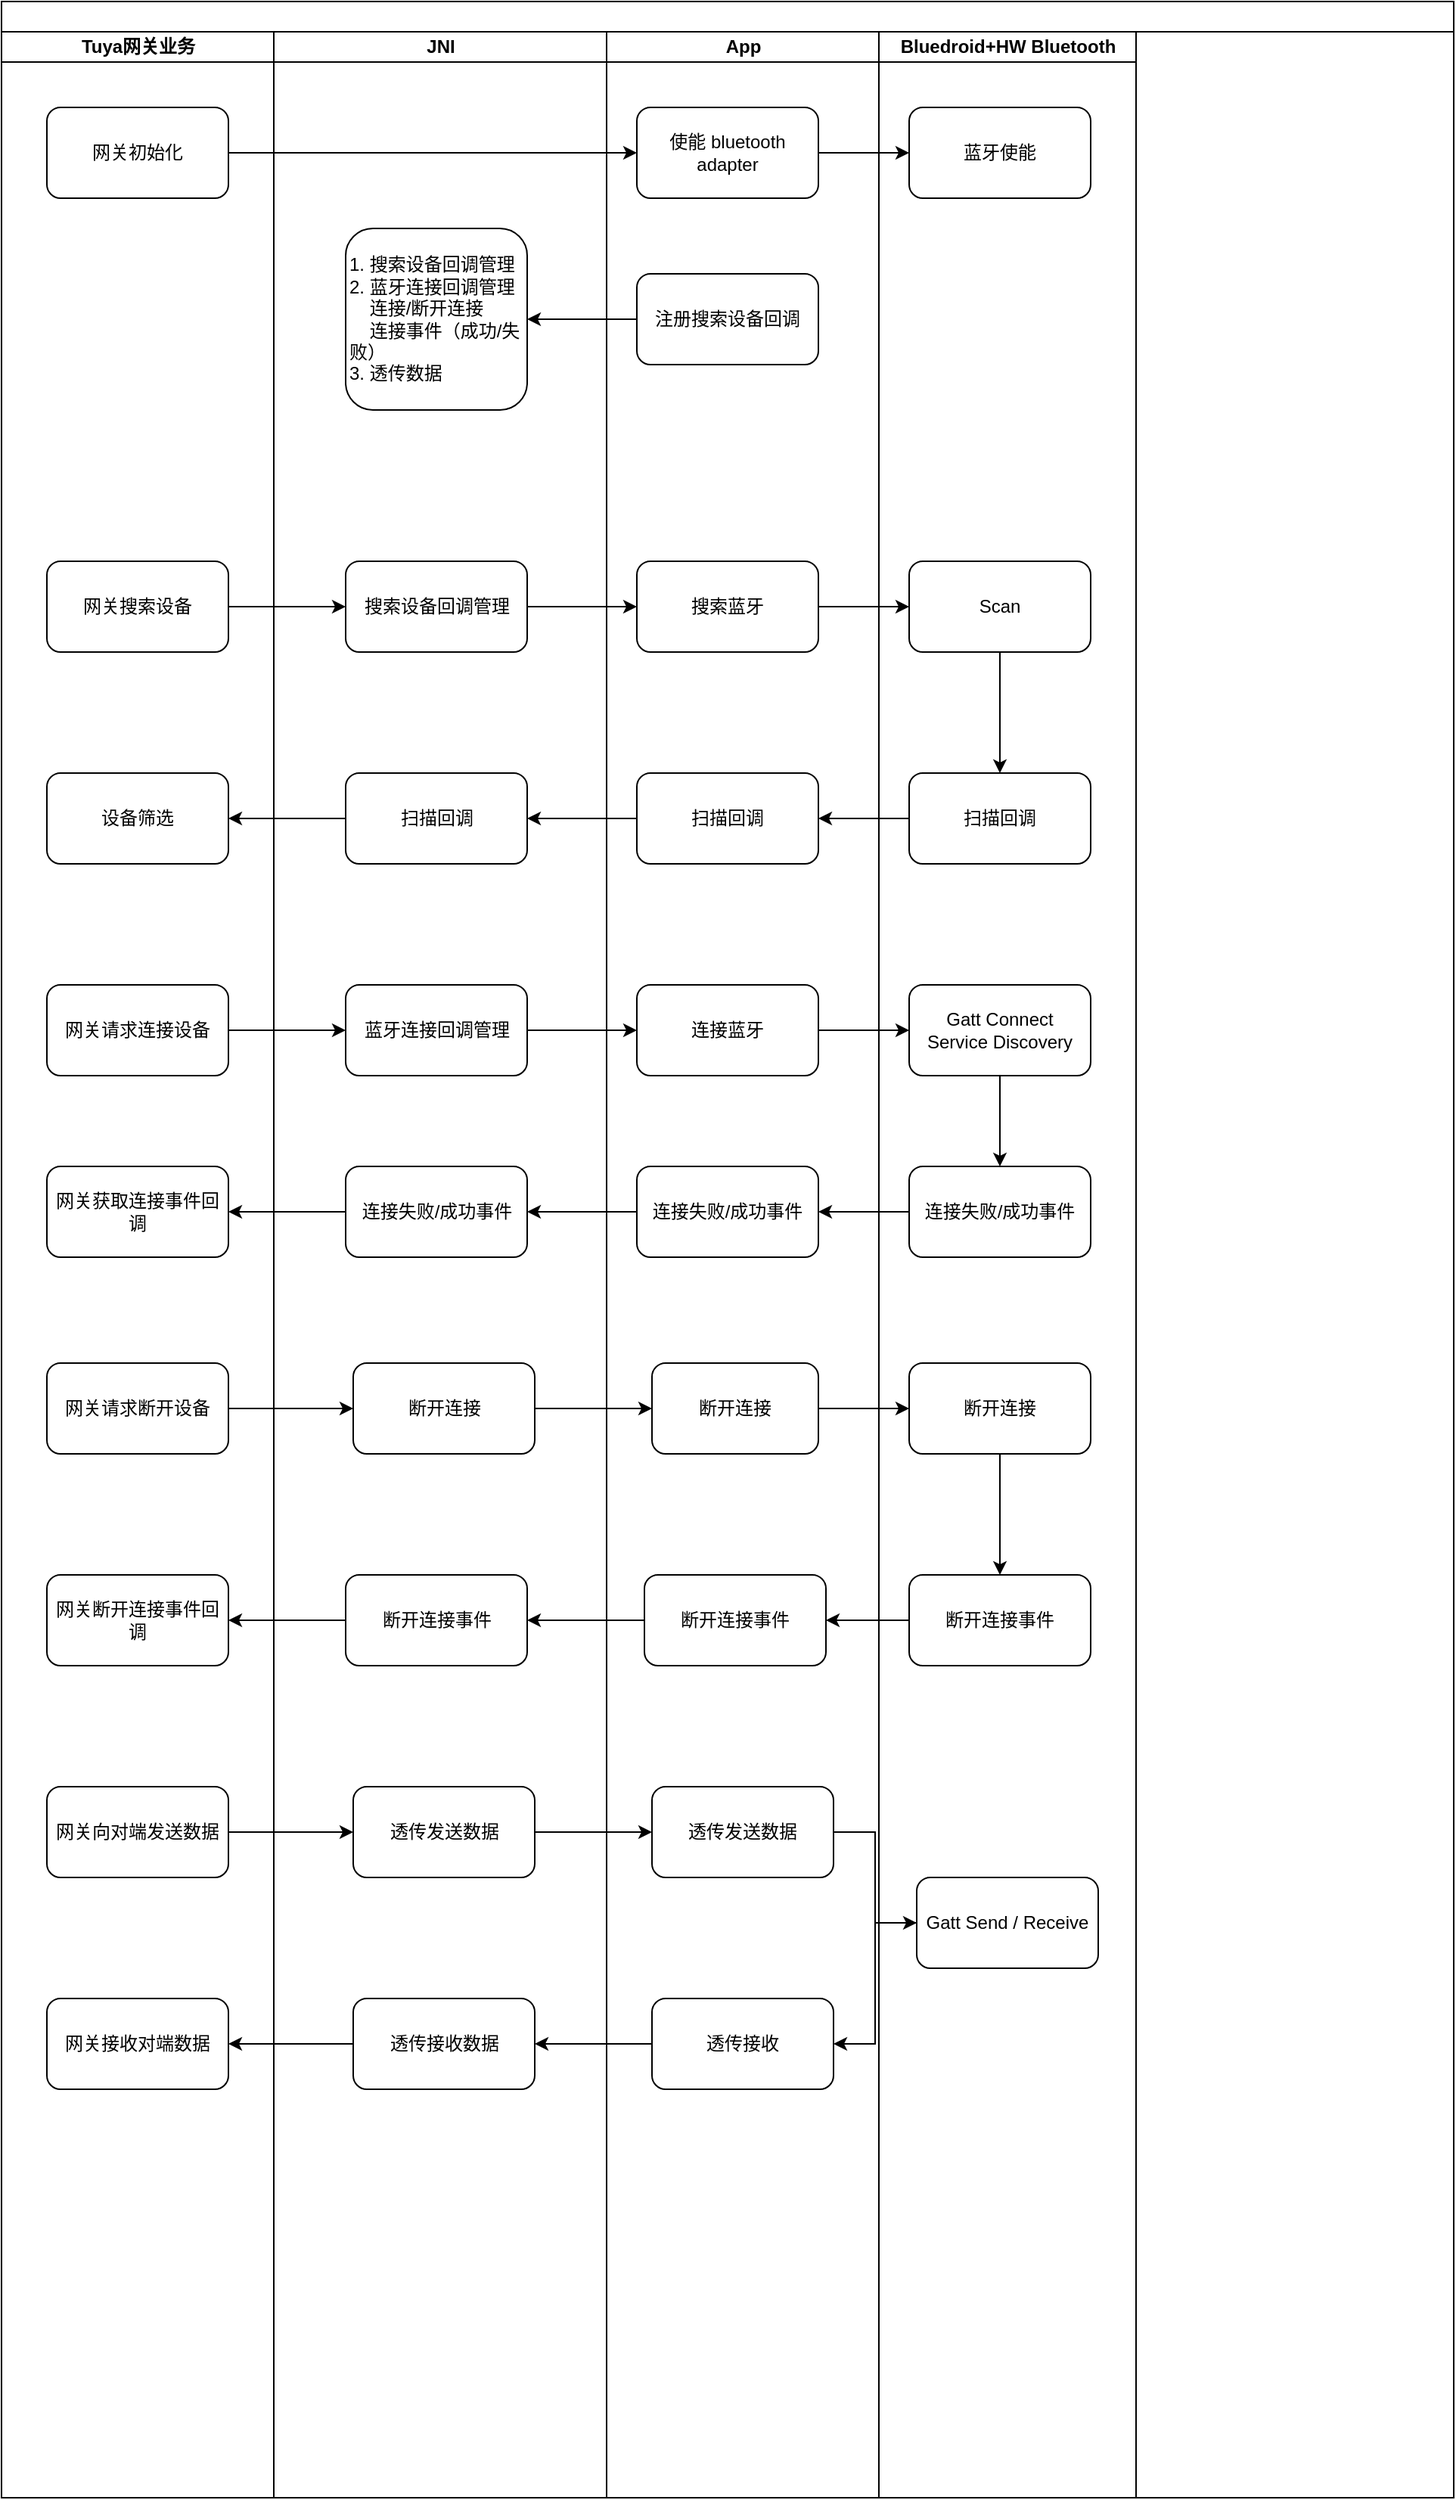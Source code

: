 <mxfile version="14.2.9" type="github">
  <diagram name="Page-1" id="74e2e168-ea6b-b213-b513-2b3c1d86103e">
    <mxGraphModel dx="2248" dy="1415" grid="1" gridSize="10" guides="1" tooltips="1" connect="1" arrows="1" fold="1" page="1" pageScale="2" pageWidth="1100" pageHeight="850" background="#ffffff" math="0" shadow="0">
      <root>
        <mxCell id="0" />
        <mxCell id="1" parent="0" />
        <mxCell id="77e6c97f196da883-1" value="" style="swimlane;html=1;childLayout=stackLayout;startSize=20;rounded=0;shadow=0;labelBackgroundColor=none;strokeWidth=1;fontFamily=Verdana;fontSize=8;align=center;" parent="1" vertex="1">
          <mxGeometry x="70" y="40" width="960" height="1650" as="geometry" />
        </mxCell>
        <mxCell id="77e6c97f196da883-2" value="Tuya网关业务" style="swimlane;html=1;startSize=20;" parent="77e6c97f196da883-1" vertex="1">
          <mxGeometry y="20" width="180" height="1630" as="geometry" />
        </mxCell>
        <mxCell id="au1W2-LvARbzi0Hy6lRk-4" value="网关初始化" style="rounded=1;whiteSpace=wrap;html=1;" vertex="1" parent="77e6c97f196da883-2">
          <mxGeometry x="30" y="50" width="120" height="60" as="geometry" />
        </mxCell>
        <mxCell id="au1W2-LvARbzi0Hy6lRk-7" value="网关搜索设备" style="rounded=1;whiteSpace=wrap;html=1;" vertex="1" parent="77e6c97f196da883-2">
          <mxGeometry x="30" y="350" width="120" height="60" as="geometry" />
        </mxCell>
        <mxCell id="au1W2-LvARbzi0Hy6lRk-31" value="设备筛选" style="whiteSpace=wrap;html=1;rounded=1;" vertex="1" parent="77e6c97f196da883-2">
          <mxGeometry x="30" y="490" width="120" height="60" as="geometry" />
        </mxCell>
        <mxCell id="au1W2-LvARbzi0Hy6lRk-60" value="网关获取连接事件回调" style="whiteSpace=wrap;html=1;rounded=1;" vertex="1" parent="77e6c97f196da883-2">
          <mxGeometry x="30" y="750" width="120" height="60" as="geometry" />
        </mxCell>
        <mxCell id="au1W2-LvARbzi0Hy6lRk-62" value="网关请求断开设备" style="whiteSpace=wrap;html=1;rounded=1;" vertex="1" parent="77e6c97f196da883-2">
          <mxGeometry x="30" y="880" width="120" height="60" as="geometry" />
        </mxCell>
        <mxCell id="au1W2-LvARbzi0Hy6lRk-83" value="网关断开连接事件回调" style="whiteSpace=wrap;html=1;rounded=1;" vertex="1" parent="77e6c97f196da883-2">
          <mxGeometry x="30" y="1020" width="120" height="60" as="geometry" />
        </mxCell>
        <mxCell id="au1W2-LvARbzi0Hy6lRk-99" value="网关接收对端数据" style="whiteSpace=wrap;html=1;rounded=1;" vertex="1" parent="77e6c97f196da883-2">
          <mxGeometry x="30" y="1300" width="120" height="60" as="geometry" />
        </mxCell>
        <mxCell id="77e6c97f196da883-4" value="JNI" style="swimlane;html=1;startSize=20;" parent="77e6c97f196da883-1" vertex="1">
          <mxGeometry x="180" y="20" width="220" height="1630" as="geometry" />
        </mxCell>
        <mxCell id="au1W2-LvARbzi0Hy6lRk-8" value="1. 搜索设备回调管理&lt;br&gt;2. 蓝牙连接回调管理&lt;br&gt;&amp;nbsp; &amp;nbsp; 连接/断开连接&lt;br&gt;&amp;nbsp; &amp;nbsp;&amp;nbsp;&lt;span style=&quot;text-align: center&quot;&gt;连接事件（成功/失败）&lt;br&gt;3. 透传数据&lt;br&gt;&lt;/span&gt;" style="rounded=1;whiteSpace=wrap;html=1;align=left;" vertex="1" parent="77e6c97f196da883-4">
          <mxGeometry x="47.5" y="130" width="120" height="120" as="geometry" />
        </mxCell>
        <mxCell id="au1W2-LvARbzi0Hy6lRk-11" value="搜索设备回调管理" style="rounded=1;whiteSpace=wrap;html=1;" vertex="1" parent="77e6c97f196da883-4">
          <mxGeometry x="47.5" y="350" width="120" height="60" as="geometry" />
        </mxCell>
        <mxCell id="au1W2-LvARbzi0Hy6lRk-29" value="扫描回调" style="whiteSpace=wrap;html=1;rounded=1;" vertex="1" parent="77e6c97f196da883-4">
          <mxGeometry x="47.5" y="490" width="120" height="60" as="geometry" />
        </mxCell>
        <mxCell id="au1W2-LvARbzi0Hy6lRk-48" value="蓝牙连接回调管理" style="whiteSpace=wrap;html=1;rounded=1;" vertex="1" parent="77e6c97f196da883-4">
          <mxGeometry x="47.5" y="630" width="120" height="60" as="geometry" />
        </mxCell>
        <mxCell id="au1W2-LvARbzi0Hy6lRk-58" value="连接失败/成功事件" style="whiteSpace=wrap;html=1;rounded=1;" vertex="1" parent="77e6c97f196da883-4">
          <mxGeometry x="47.5" y="750" width="120" height="60" as="geometry" />
        </mxCell>
        <mxCell id="au1W2-LvARbzi0Hy6lRk-71" value="断开连接" style="whiteSpace=wrap;html=1;rounded=1;" vertex="1" parent="77e6c97f196da883-4">
          <mxGeometry x="52.5" y="880" width="120" height="60" as="geometry" />
        </mxCell>
        <mxCell id="au1W2-LvARbzi0Hy6lRk-81" value="断开连接事件" style="whiteSpace=wrap;html=1;rounded=1;" vertex="1" parent="77e6c97f196da883-4">
          <mxGeometry x="47.5" y="1020" width="120" height="60" as="geometry" />
        </mxCell>
        <mxCell id="au1W2-LvARbzi0Hy6lRk-88" value="透传发送数据" style="whiteSpace=wrap;html=1;rounded=1;" vertex="1" parent="77e6c97f196da883-4">
          <mxGeometry x="52.5" y="1160" width="120" height="60" as="geometry" />
        </mxCell>
        <mxCell id="au1W2-LvARbzi0Hy6lRk-97" value="透传接收数据" style="whiteSpace=wrap;html=1;rounded=1;" vertex="1" parent="77e6c97f196da883-4">
          <mxGeometry x="52.5" y="1300" width="120" height="60" as="geometry" />
        </mxCell>
        <mxCell id="77e6c97f196da883-7" value="App" style="swimlane;html=1;startSize=20;" parent="77e6c97f196da883-1" vertex="1">
          <mxGeometry x="400" y="20" width="180" height="1630" as="geometry" />
        </mxCell>
        <mxCell id="au1W2-LvARbzi0Hy6lRk-5" value="使能 bluetooth adapter" style="rounded=1;whiteSpace=wrap;html=1;" vertex="1" parent="77e6c97f196da883-7">
          <mxGeometry x="20" y="50" width="120" height="60" as="geometry" />
        </mxCell>
        <mxCell id="au1W2-LvARbzi0Hy6lRk-9" value="注册搜索设备回调" style="rounded=1;whiteSpace=wrap;html=1;" vertex="1" parent="77e6c97f196da883-7">
          <mxGeometry x="20" y="160" width="120" height="60" as="geometry" />
        </mxCell>
        <mxCell id="au1W2-LvARbzi0Hy6lRk-18" value="搜索蓝牙" style="rounded=1;whiteSpace=wrap;html=1;" vertex="1" parent="77e6c97f196da883-7">
          <mxGeometry x="20" y="350" width="120" height="60" as="geometry" />
        </mxCell>
        <mxCell id="au1W2-LvARbzi0Hy6lRk-27" value="扫描回调" style="whiteSpace=wrap;html=1;rounded=1;" vertex="1" parent="77e6c97f196da883-7">
          <mxGeometry x="20" y="490" width="120" height="60" as="geometry" />
        </mxCell>
        <mxCell id="au1W2-LvARbzi0Hy6lRk-50" value="连接蓝牙" style="whiteSpace=wrap;html=1;rounded=1;" vertex="1" parent="77e6c97f196da883-7">
          <mxGeometry x="20" y="630" width="120" height="60" as="geometry" />
        </mxCell>
        <mxCell id="au1W2-LvARbzi0Hy6lRk-56" value="连接失败/成功事件" style="whiteSpace=wrap;html=1;rounded=1;" vertex="1" parent="77e6c97f196da883-7">
          <mxGeometry x="20" y="750" width="120" height="60" as="geometry" />
        </mxCell>
        <mxCell id="au1W2-LvARbzi0Hy6lRk-73" value="断开连接" style="whiteSpace=wrap;html=1;rounded=1;" vertex="1" parent="77e6c97f196da883-7">
          <mxGeometry x="30" y="880" width="110" height="60" as="geometry" />
        </mxCell>
        <mxCell id="au1W2-LvARbzi0Hy6lRk-79" value="断开连接事件" style="whiteSpace=wrap;html=1;rounded=1;" vertex="1" parent="77e6c97f196da883-7">
          <mxGeometry x="25" y="1020" width="120" height="60" as="geometry" />
        </mxCell>
        <mxCell id="au1W2-LvARbzi0Hy6lRk-90" value="透传发送数据" style="whiteSpace=wrap;html=1;rounded=1;" vertex="1" parent="77e6c97f196da883-7">
          <mxGeometry x="30" y="1160" width="120" height="60" as="geometry" />
        </mxCell>
        <mxCell id="au1W2-LvARbzi0Hy6lRk-94" value="透传接收" style="whiteSpace=wrap;html=1;rounded=1;" vertex="1" parent="77e6c97f196da883-7">
          <mxGeometry x="30" y="1300" width="120" height="60" as="geometry" />
        </mxCell>
        <mxCell id="au1W2-LvARbzi0Hy6lRk-2" value="Bluedroid+HW Bluetooth" style="swimlane;html=1;startSize=20;" vertex="1" parent="77e6c97f196da883-1">
          <mxGeometry x="580" y="20" width="170" height="1630" as="geometry">
            <mxRectangle x="500" y="20" width="30" height="730" as="alternateBounds" />
          </mxGeometry>
        </mxCell>
        <mxCell id="au1W2-LvARbzi0Hy6lRk-16" value="蓝牙使能" style="rounded=1;whiteSpace=wrap;html=1;" vertex="1" parent="au1W2-LvARbzi0Hy6lRk-2">
          <mxGeometry x="20" y="50" width="120" height="60" as="geometry" />
        </mxCell>
        <mxCell id="au1W2-LvARbzi0Hy6lRk-19" value="Scan" style="rounded=1;whiteSpace=wrap;html=1;" vertex="1" parent="au1W2-LvARbzi0Hy6lRk-2">
          <mxGeometry x="20" y="350" width="120" height="60" as="geometry" />
        </mxCell>
        <mxCell id="au1W2-LvARbzi0Hy6lRk-25" value="扫描回调" style="whiteSpace=wrap;html=1;rounded=1;" vertex="1" parent="au1W2-LvARbzi0Hy6lRk-2">
          <mxGeometry x="20" y="490" width="120" height="60" as="geometry" />
        </mxCell>
        <mxCell id="au1W2-LvARbzi0Hy6lRk-26" value="" style="edgeStyle=orthogonalEdgeStyle;rounded=0;orthogonalLoop=1;jettySize=auto;html=1;" edge="1" parent="au1W2-LvARbzi0Hy6lRk-2" source="au1W2-LvARbzi0Hy6lRk-19" target="au1W2-LvARbzi0Hy6lRk-25">
          <mxGeometry relative="1" as="geometry" />
        </mxCell>
        <mxCell id="au1W2-LvARbzi0Hy6lRk-52" value="Gatt Connect&lt;br&gt;Service Discovery" style="whiteSpace=wrap;html=1;rounded=1;" vertex="1" parent="au1W2-LvARbzi0Hy6lRk-2">
          <mxGeometry x="20" y="630" width="120" height="60" as="geometry" />
        </mxCell>
        <mxCell id="au1W2-LvARbzi0Hy6lRk-54" value="连接失败/成功事件" style="whiteSpace=wrap;html=1;rounded=1;" vertex="1" parent="au1W2-LvARbzi0Hy6lRk-2">
          <mxGeometry x="20" y="750" width="120" height="60" as="geometry" />
        </mxCell>
        <mxCell id="au1W2-LvARbzi0Hy6lRk-55" value="" style="edgeStyle=orthogonalEdgeStyle;rounded=0;orthogonalLoop=1;jettySize=auto;html=1;" edge="1" parent="au1W2-LvARbzi0Hy6lRk-2" source="au1W2-LvARbzi0Hy6lRk-52" target="au1W2-LvARbzi0Hy6lRk-54">
          <mxGeometry relative="1" as="geometry" />
        </mxCell>
        <mxCell id="au1W2-LvARbzi0Hy6lRk-75" value="断开连接" style="whiteSpace=wrap;html=1;rounded=1;" vertex="1" parent="au1W2-LvARbzi0Hy6lRk-2">
          <mxGeometry x="20" y="880" width="120" height="60" as="geometry" />
        </mxCell>
        <mxCell id="au1W2-LvARbzi0Hy6lRk-92" value="Gatt Send / Receive" style="whiteSpace=wrap;html=1;rounded=1;" vertex="1" parent="au1W2-LvARbzi0Hy6lRk-2">
          <mxGeometry x="25" y="1220" width="120" height="60" as="geometry" />
        </mxCell>
        <mxCell id="au1W2-LvARbzi0Hy6lRk-77" value="断开连接事件" style="whiteSpace=wrap;html=1;rounded=1;" vertex="1" parent="au1W2-LvARbzi0Hy6lRk-2">
          <mxGeometry x="20" y="1020" width="120" height="60" as="geometry" />
        </mxCell>
        <mxCell id="au1W2-LvARbzi0Hy6lRk-78" value="" style="edgeStyle=orthogonalEdgeStyle;rounded=0;orthogonalLoop=1;jettySize=auto;html=1;" edge="1" parent="au1W2-LvARbzi0Hy6lRk-2" source="au1W2-LvARbzi0Hy6lRk-75" target="au1W2-LvARbzi0Hy6lRk-77">
          <mxGeometry relative="1" as="geometry" />
        </mxCell>
        <mxCell id="au1W2-LvARbzi0Hy6lRk-6" value="" style="endArrow=classic;html=1;exitX=1;exitY=0.5;exitDx=0;exitDy=0;" edge="1" parent="77e6c97f196da883-1" source="au1W2-LvARbzi0Hy6lRk-4" target="au1W2-LvARbzi0Hy6lRk-5">
          <mxGeometry width="50" height="50" relative="1" as="geometry">
            <mxPoint x="280" y="180" as="sourcePoint" />
            <mxPoint x="200" y="110" as="targetPoint" />
          </mxGeometry>
        </mxCell>
        <mxCell id="au1W2-LvARbzi0Hy6lRk-10" value="" style="endArrow=classic;html=1;exitX=0;exitY=0.5;exitDx=0;exitDy=0;entryX=1;entryY=0.5;entryDx=0;entryDy=0;" edge="1" parent="77e6c97f196da883-1" source="au1W2-LvARbzi0Hy6lRk-9" target="au1W2-LvARbzi0Hy6lRk-8">
          <mxGeometry width="50" height="50" relative="1" as="geometry">
            <mxPoint x="300" y="230" as="sourcePoint" />
            <mxPoint x="350" y="180" as="targetPoint" />
          </mxGeometry>
        </mxCell>
        <mxCell id="au1W2-LvARbzi0Hy6lRk-12" value="" style="endArrow=classic;html=1;exitX=1;exitY=0.5;exitDx=0;exitDy=0;entryX=0;entryY=0.5;entryDx=0;entryDy=0;" edge="1" parent="77e6c97f196da883-1" source="au1W2-LvARbzi0Hy6lRk-7" target="au1W2-LvARbzi0Hy6lRk-11">
          <mxGeometry width="50" height="50" relative="1" as="geometry">
            <mxPoint x="70" y="410" as="sourcePoint" />
            <mxPoint x="120" y="360" as="targetPoint" />
          </mxGeometry>
        </mxCell>
        <mxCell id="au1W2-LvARbzi0Hy6lRk-17" style="edgeStyle=orthogonalEdgeStyle;rounded=0;orthogonalLoop=1;jettySize=auto;html=1;exitX=1;exitY=0.5;exitDx=0;exitDy=0;entryX=0;entryY=0.5;entryDx=0;entryDy=0;" edge="1" parent="77e6c97f196da883-1" source="au1W2-LvARbzi0Hy6lRk-5" target="au1W2-LvARbzi0Hy6lRk-16">
          <mxGeometry relative="1" as="geometry" />
        </mxCell>
        <mxCell id="au1W2-LvARbzi0Hy6lRk-20" style="edgeStyle=orthogonalEdgeStyle;rounded=0;orthogonalLoop=1;jettySize=auto;html=1;exitX=1;exitY=0.5;exitDx=0;exitDy=0;" edge="1" parent="77e6c97f196da883-1" source="au1W2-LvARbzi0Hy6lRk-11" target="au1W2-LvARbzi0Hy6lRk-18">
          <mxGeometry relative="1" as="geometry" />
        </mxCell>
        <mxCell id="au1W2-LvARbzi0Hy6lRk-21" style="edgeStyle=orthogonalEdgeStyle;rounded=0;orthogonalLoop=1;jettySize=auto;html=1;exitX=1;exitY=0.5;exitDx=0;exitDy=0;entryX=0;entryY=0.5;entryDx=0;entryDy=0;" edge="1" parent="77e6c97f196da883-1" source="au1W2-LvARbzi0Hy6lRk-18" target="au1W2-LvARbzi0Hy6lRk-19">
          <mxGeometry relative="1" as="geometry" />
        </mxCell>
        <mxCell id="au1W2-LvARbzi0Hy6lRk-30" value="" style="edgeStyle=orthogonalEdgeStyle;rounded=0;orthogonalLoop=1;jettySize=auto;html=1;" edge="1" parent="77e6c97f196da883-1" source="au1W2-LvARbzi0Hy6lRk-27" target="au1W2-LvARbzi0Hy6lRk-29">
          <mxGeometry relative="1" as="geometry" />
        </mxCell>
        <mxCell id="au1W2-LvARbzi0Hy6lRk-32" value="" style="edgeStyle=orthogonalEdgeStyle;rounded=0;orthogonalLoop=1;jettySize=auto;html=1;" edge="1" parent="77e6c97f196da883-1" source="au1W2-LvARbzi0Hy6lRk-29" target="au1W2-LvARbzi0Hy6lRk-31">
          <mxGeometry relative="1" as="geometry" />
        </mxCell>
        <mxCell id="au1W2-LvARbzi0Hy6lRk-51" value="" style="edgeStyle=orthogonalEdgeStyle;rounded=0;orthogonalLoop=1;jettySize=auto;html=1;" edge="1" parent="77e6c97f196da883-1" source="au1W2-LvARbzi0Hy6lRk-48" target="au1W2-LvARbzi0Hy6lRk-50">
          <mxGeometry relative="1" as="geometry" />
        </mxCell>
        <mxCell id="au1W2-LvARbzi0Hy6lRk-28" value="" style="edgeStyle=orthogonalEdgeStyle;rounded=0;orthogonalLoop=1;jettySize=auto;html=1;" edge="1" parent="77e6c97f196da883-1" source="au1W2-LvARbzi0Hy6lRk-25" target="au1W2-LvARbzi0Hy6lRk-27">
          <mxGeometry relative="1" as="geometry" />
        </mxCell>
        <mxCell id="au1W2-LvARbzi0Hy6lRk-53" value="" style="edgeStyle=orthogonalEdgeStyle;rounded=0;orthogonalLoop=1;jettySize=auto;html=1;" edge="1" parent="77e6c97f196da883-1" source="au1W2-LvARbzi0Hy6lRk-50" target="au1W2-LvARbzi0Hy6lRk-52">
          <mxGeometry relative="1" as="geometry" />
        </mxCell>
        <mxCell id="au1W2-LvARbzi0Hy6lRk-57" value="" style="edgeStyle=orthogonalEdgeStyle;rounded=0;orthogonalLoop=1;jettySize=auto;html=1;" edge="1" parent="77e6c97f196da883-1" source="au1W2-LvARbzi0Hy6lRk-54" target="au1W2-LvARbzi0Hy6lRk-56">
          <mxGeometry relative="1" as="geometry" />
        </mxCell>
        <mxCell id="au1W2-LvARbzi0Hy6lRk-59" value="" style="edgeStyle=orthogonalEdgeStyle;rounded=0;orthogonalLoop=1;jettySize=auto;html=1;" edge="1" parent="77e6c97f196da883-1" source="au1W2-LvARbzi0Hy6lRk-56" target="au1W2-LvARbzi0Hy6lRk-58">
          <mxGeometry relative="1" as="geometry" />
        </mxCell>
        <mxCell id="au1W2-LvARbzi0Hy6lRk-61" value="" style="edgeStyle=orthogonalEdgeStyle;rounded=0;orthogonalLoop=1;jettySize=auto;html=1;" edge="1" parent="77e6c97f196da883-1" source="au1W2-LvARbzi0Hy6lRk-58" target="au1W2-LvARbzi0Hy6lRk-60">
          <mxGeometry relative="1" as="geometry" />
        </mxCell>
        <mxCell id="au1W2-LvARbzi0Hy6lRk-72" value="" style="edgeStyle=orthogonalEdgeStyle;rounded=0;orthogonalLoop=1;jettySize=auto;html=1;" edge="1" parent="77e6c97f196da883-1" source="au1W2-LvARbzi0Hy6lRk-62" target="au1W2-LvARbzi0Hy6lRk-71">
          <mxGeometry relative="1" as="geometry" />
        </mxCell>
        <mxCell id="au1W2-LvARbzi0Hy6lRk-74" style="edgeStyle=orthogonalEdgeStyle;rounded=0;orthogonalLoop=1;jettySize=auto;html=1;exitX=1;exitY=0.5;exitDx=0;exitDy=0;" edge="1" parent="77e6c97f196da883-1" source="au1W2-LvARbzi0Hy6lRk-71" target="au1W2-LvARbzi0Hy6lRk-73">
          <mxGeometry relative="1" as="geometry" />
        </mxCell>
        <mxCell id="au1W2-LvARbzi0Hy6lRk-76" style="edgeStyle=orthogonalEdgeStyle;rounded=0;orthogonalLoop=1;jettySize=auto;html=1;" edge="1" parent="77e6c97f196da883-1" source="au1W2-LvARbzi0Hy6lRk-73" target="au1W2-LvARbzi0Hy6lRk-75">
          <mxGeometry relative="1" as="geometry" />
        </mxCell>
        <mxCell id="au1W2-LvARbzi0Hy6lRk-82" value="" style="edgeStyle=orthogonalEdgeStyle;rounded=0;orthogonalLoop=1;jettySize=auto;html=1;" edge="1" parent="77e6c97f196da883-1" source="au1W2-LvARbzi0Hy6lRk-79" target="au1W2-LvARbzi0Hy6lRk-81">
          <mxGeometry relative="1" as="geometry" />
        </mxCell>
        <mxCell id="au1W2-LvARbzi0Hy6lRk-84" value="" style="edgeStyle=orthogonalEdgeStyle;rounded=0;orthogonalLoop=1;jettySize=auto;html=1;" edge="1" parent="77e6c97f196da883-1" source="au1W2-LvARbzi0Hy6lRk-81" target="au1W2-LvARbzi0Hy6lRk-83">
          <mxGeometry relative="1" as="geometry" />
        </mxCell>
        <mxCell id="au1W2-LvARbzi0Hy6lRk-91" value="" style="edgeStyle=orthogonalEdgeStyle;rounded=0;orthogonalLoop=1;jettySize=auto;html=1;" edge="1" parent="77e6c97f196da883-1" source="au1W2-LvARbzi0Hy6lRk-88" target="au1W2-LvARbzi0Hy6lRk-90">
          <mxGeometry relative="1" as="geometry" />
        </mxCell>
        <mxCell id="au1W2-LvARbzi0Hy6lRk-93" value="" style="edgeStyle=orthogonalEdgeStyle;rounded=0;orthogonalLoop=1;jettySize=auto;html=1;" edge="1" parent="77e6c97f196da883-1" source="au1W2-LvARbzi0Hy6lRk-90" target="au1W2-LvARbzi0Hy6lRk-92">
          <mxGeometry relative="1" as="geometry" />
        </mxCell>
        <mxCell id="au1W2-LvARbzi0Hy6lRk-100" value="" style="edgeStyle=orthogonalEdgeStyle;rounded=0;orthogonalLoop=1;jettySize=auto;html=1;" edge="1" parent="77e6c97f196da883-1" source="au1W2-LvARbzi0Hy6lRk-97" target="au1W2-LvARbzi0Hy6lRk-99">
          <mxGeometry relative="1" as="geometry" />
        </mxCell>
        <mxCell id="au1W2-LvARbzi0Hy6lRk-80" value="" style="edgeStyle=orthogonalEdgeStyle;rounded=0;orthogonalLoop=1;jettySize=auto;html=1;" edge="1" parent="77e6c97f196da883-1" source="au1W2-LvARbzi0Hy6lRk-77" target="au1W2-LvARbzi0Hy6lRk-79">
          <mxGeometry relative="1" as="geometry" />
        </mxCell>
        <mxCell id="au1W2-LvARbzi0Hy6lRk-96" style="edgeStyle=orthogonalEdgeStyle;rounded=0;orthogonalLoop=1;jettySize=auto;html=1;entryX=1;entryY=0.5;entryDx=0;entryDy=0;" edge="1" parent="77e6c97f196da883-1" source="au1W2-LvARbzi0Hy6lRk-92" target="au1W2-LvARbzi0Hy6lRk-94">
          <mxGeometry relative="1" as="geometry" />
        </mxCell>
        <mxCell id="au1W2-LvARbzi0Hy6lRk-98" value="" style="edgeStyle=orthogonalEdgeStyle;rounded=0;orthogonalLoop=1;jettySize=auto;html=1;" edge="1" parent="77e6c97f196da883-1" source="au1W2-LvARbzi0Hy6lRk-94" target="au1W2-LvARbzi0Hy6lRk-97">
          <mxGeometry relative="1" as="geometry" />
        </mxCell>
        <mxCell id="au1W2-LvARbzi0Hy6lRk-49" style="edgeStyle=orthogonalEdgeStyle;rounded=0;orthogonalLoop=1;jettySize=auto;html=1;exitX=1;exitY=0.5;exitDx=0;exitDy=0;entryX=0;entryY=0.5;entryDx=0;entryDy=0;" edge="1" parent="1" source="au1W2-LvARbzi0Hy6lRk-33" target="au1W2-LvARbzi0Hy6lRk-48">
          <mxGeometry relative="1" as="geometry" />
        </mxCell>
        <mxCell id="au1W2-LvARbzi0Hy6lRk-33" value="网关请求连接设备" style="whiteSpace=wrap;html=1;rounded=1;" vertex="1" parent="1">
          <mxGeometry x="100" y="690" width="120" height="60" as="geometry" />
        </mxCell>
        <mxCell id="au1W2-LvARbzi0Hy6lRk-89" value="" style="edgeStyle=orthogonalEdgeStyle;rounded=0;orthogonalLoop=1;jettySize=auto;html=1;" edge="1" parent="1" source="au1W2-LvARbzi0Hy6lRk-85" target="au1W2-LvARbzi0Hy6lRk-88">
          <mxGeometry relative="1" as="geometry" />
        </mxCell>
        <mxCell id="au1W2-LvARbzi0Hy6lRk-85" value="网关向对端发送数据" style="whiteSpace=wrap;html=1;rounded=1;" vertex="1" parent="1">
          <mxGeometry x="100" y="1220" width="120" height="60" as="geometry" />
        </mxCell>
      </root>
    </mxGraphModel>
  </diagram>
</mxfile>
